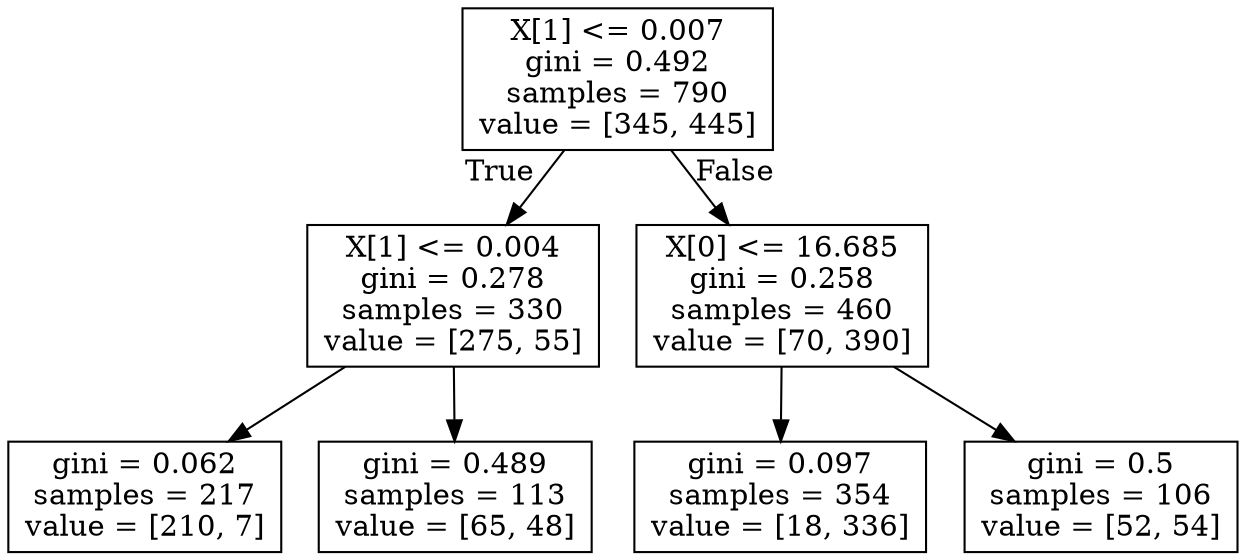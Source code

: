 digraph Tree {
node [shape=box] ;
0 [label="X[1] <= 0.007\ngini = 0.492\nsamples = 790\nvalue = [345, 445]"] ;
1 [label="X[1] <= 0.004\ngini = 0.278\nsamples = 330\nvalue = [275, 55]"] ;
0 -> 1 [labeldistance=2.5, labelangle=45, headlabel="True"] ;
2 [label="gini = 0.062\nsamples = 217\nvalue = [210, 7]"] ;
1 -> 2 ;
3 [label="gini = 0.489\nsamples = 113\nvalue = [65, 48]"] ;
1 -> 3 ;
4 [label="X[0] <= 16.685\ngini = 0.258\nsamples = 460\nvalue = [70, 390]"] ;
0 -> 4 [labeldistance=2.5, labelangle=-45, headlabel="False"] ;
5 [label="gini = 0.097\nsamples = 354\nvalue = [18, 336]"] ;
4 -> 5 ;
6 [label="gini = 0.5\nsamples = 106\nvalue = [52, 54]"] ;
4 -> 6 ;
}